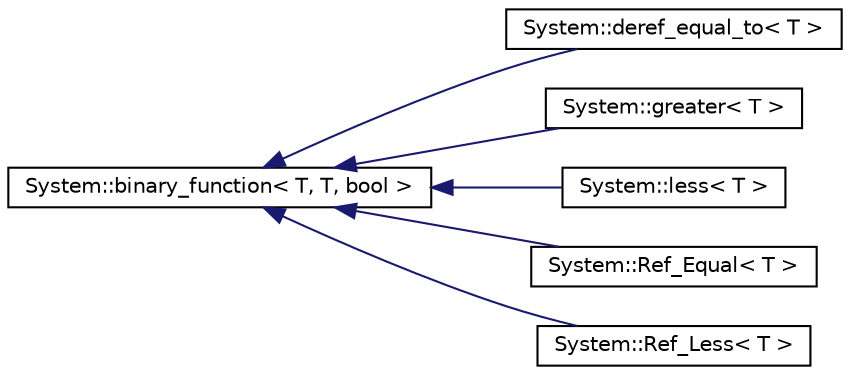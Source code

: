 digraph G
{
  edge [fontname="Helvetica",fontsize="10",labelfontname="Helvetica",labelfontsize="10"];
  node [fontname="Helvetica",fontsize="10",shape=record];
  rankdir="LR";
  Node1 [label="System::binary_function\< T, T, bool \>",height=0.2,width=0.4,color="black", fillcolor="white", style="filled",URL="$class_system_1_1binary__function.html"];
  Node1 -> Node2 [dir="back",color="midnightblue",fontsize="10",style="solid",fontname="Helvetica"];
  Node2 [label="System::deref_equal_to\< T \>",height=0.2,width=0.4,color="black", fillcolor="white", style="filled",URL="$struct_system_1_1deref__equal__to.html"];
  Node1 -> Node3 [dir="back",color="midnightblue",fontsize="10",style="solid",fontname="Helvetica"];
  Node3 [label="System::greater\< T \>",height=0.2,width=0.4,color="black", fillcolor="white", style="filled",URL="$class_system_1_1greater.html"];
  Node1 -> Node4 [dir="back",color="midnightblue",fontsize="10",style="solid",fontname="Helvetica"];
  Node4 [label="System::less\< T \>",height=0.2,width=0.4,color="black", fillcolor="white", style="filled",URL="$class_system_1_1less.html"];
  Node1 -> Node5 [dir="back",color="midnightblue",fontsize="10",style="solid",fontname="Helvetica"];
  Node5 [label="System::Ref_Equal\< T \>",height=0.2,width=0.4,color="black", fillcolor="white", style="filled",URL="$class_system_1_1_ref___equal.html"];
  Node1 -> Node6 [dir="back",color="midnightblue",fontsize="10",style="solid",fontname="Helvetica"];
  Node6 [label="System::Ref_Less\< T \>",height=0.2,width=0.4,color="black", fillcolor="white", style="filled",URL="$class_system_1_1_ref___less.html"];
}
